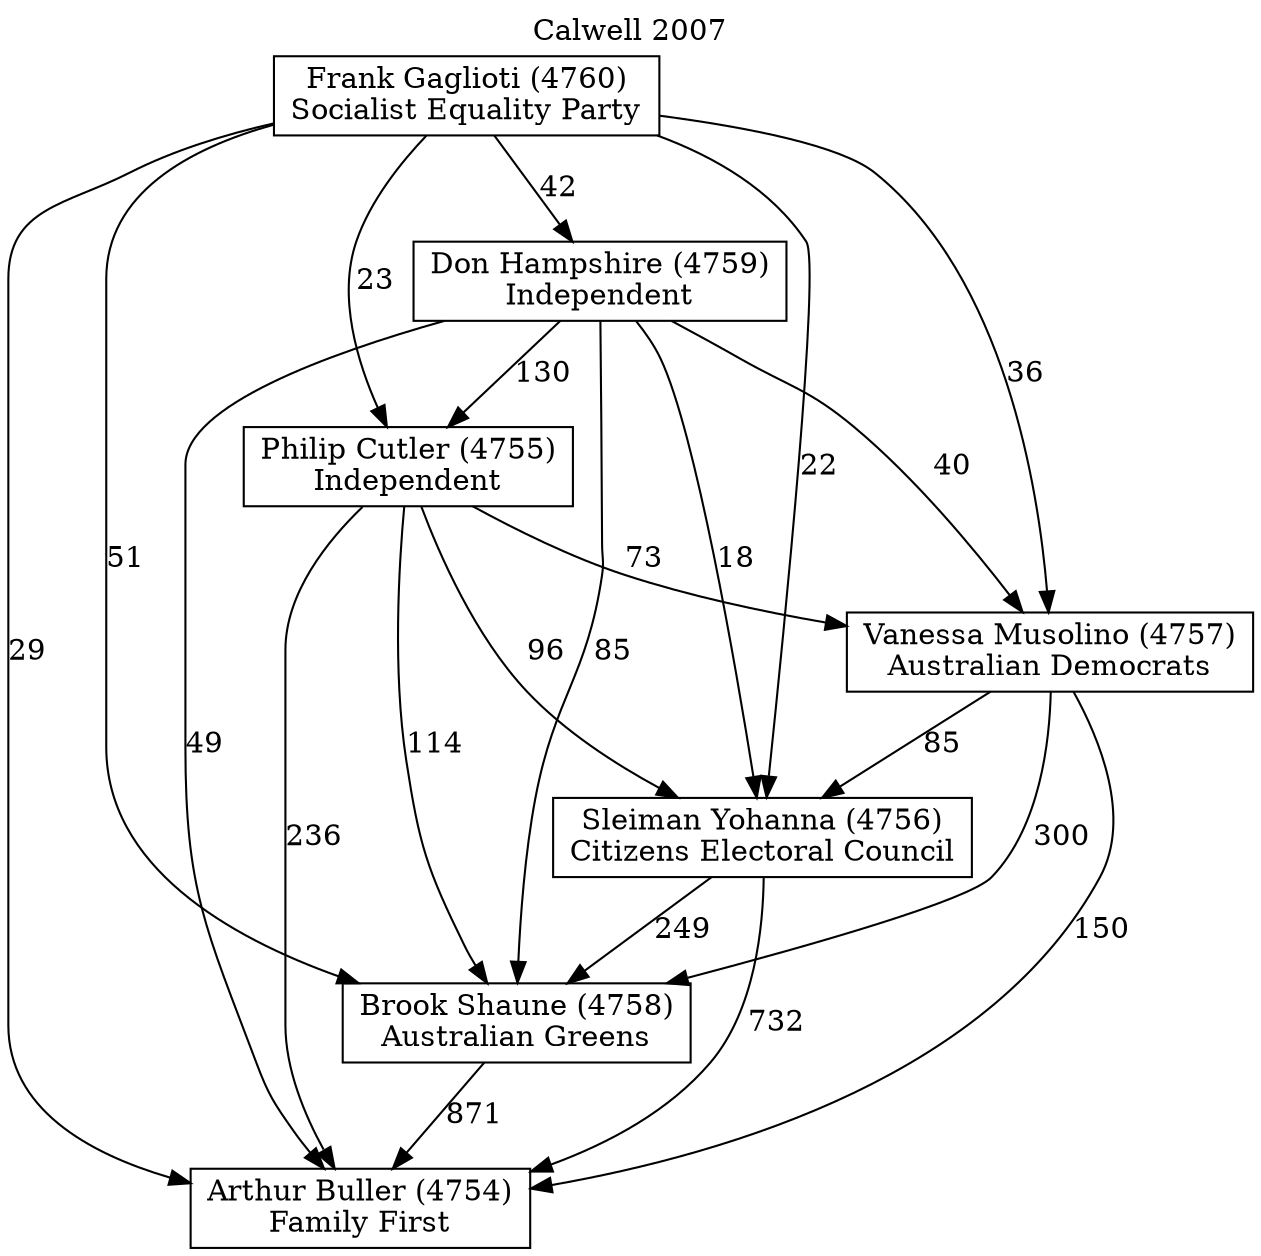 // House preference flow
digraph "Arthur Buller (4754)_Calwell_2007" {
	graph [label="Calwell 2007" labelloc=t mclimit=10]
	node [shape=box]
	"Arthur Buller (4754)" [label="Arthur Buller (4754)
Family First"]
	"Brook Shaune (4758)" [label="Brook Shaune (4758)
Australian Greens"]
	"Sleiman Yohanna (4756)" [label="Sleiman Yohanna (4756)
Citizens Electoral Council"]
	"Vanessa Musolino (4757)" [label="Vanessa Musolino (4757)
Australian Democrats"]
	"Philip Cutler (4755)" [label="Philip Cutler (4755)
Independent"]
	"Don Hampshire (4759)" [label="Don Hampshire (4759)
Independent"]
	"Frank Gaglioti (4760)" [label="Frank Gaglioti (4760)
Socialist Equality Party"]
	"Brook Shaune (4758)" -> "Arthur Buller (4754)" [label=871]
	"Sleiman Yohanna (4756)" -> "Brook Shaune (4758)" [label=249]
	"Vanessa Musolino (4757)" -> "Sleiman Yohanna (4756)" [label=85]
	"Philip Cutler (4755)" -> "Vanessa Musolino (4757)" [label=73]
	"Don Hampshire (4759)" -> "Philip Cutler (4755)" [label=130]
	"Frank Gaglioti (4760)" -> "Don Hampshire (4759)" [label=42]
	"Sleiman Yohanna (4756)" -> "Arthur Buller (4754)" [label=732]
	"Vanessa Musolino (4757)" -> "Arthur Buller (4754)" [label=150]
	"Philip Cutler (4755)" -> "Arthur Buller (4754)" [label=236]
	"Don Hampshire (4759)" -> "Arthur Buller (4754)" [label=49]
	"Frank Gaglioti (4760)" -> "Arthur Buller (4754)" [label=29]
	"Frank Gaglioti (4760)" -> "Philip Cutler (4755)" [label=23]
	"Don Hampshire (4759)" -> "Vanessa Musolino (4757)" [label=40]
	"Frank Gaglioti (4760)" -> "Vanessa Musolino (4757)" [label=36]
	"Philip Cutler (4755)" -> "Sleiman Yohanna (4756)" [label=96]
	"Don Hampshire (4759)" -> "Sleiman Yohanna (4756)" [label=18]
	"Frank Gaglioti (4760)" -> "Sleiman Yohanna (4756)" [label=22]
	"Vanessa Musolino (4757)" -> "Brook Shaune (4758)" [label=300]
	"Philip Cutler (4755)" -> "Brook Shaune (4758)" [label=114]
	"Don Hampshire (4759)" -> "Brook Shaune (4758)" [label=85]
	"Frank Gaglioti (4760)" -> "Brook Shaune (4758)" [label=51]
}
